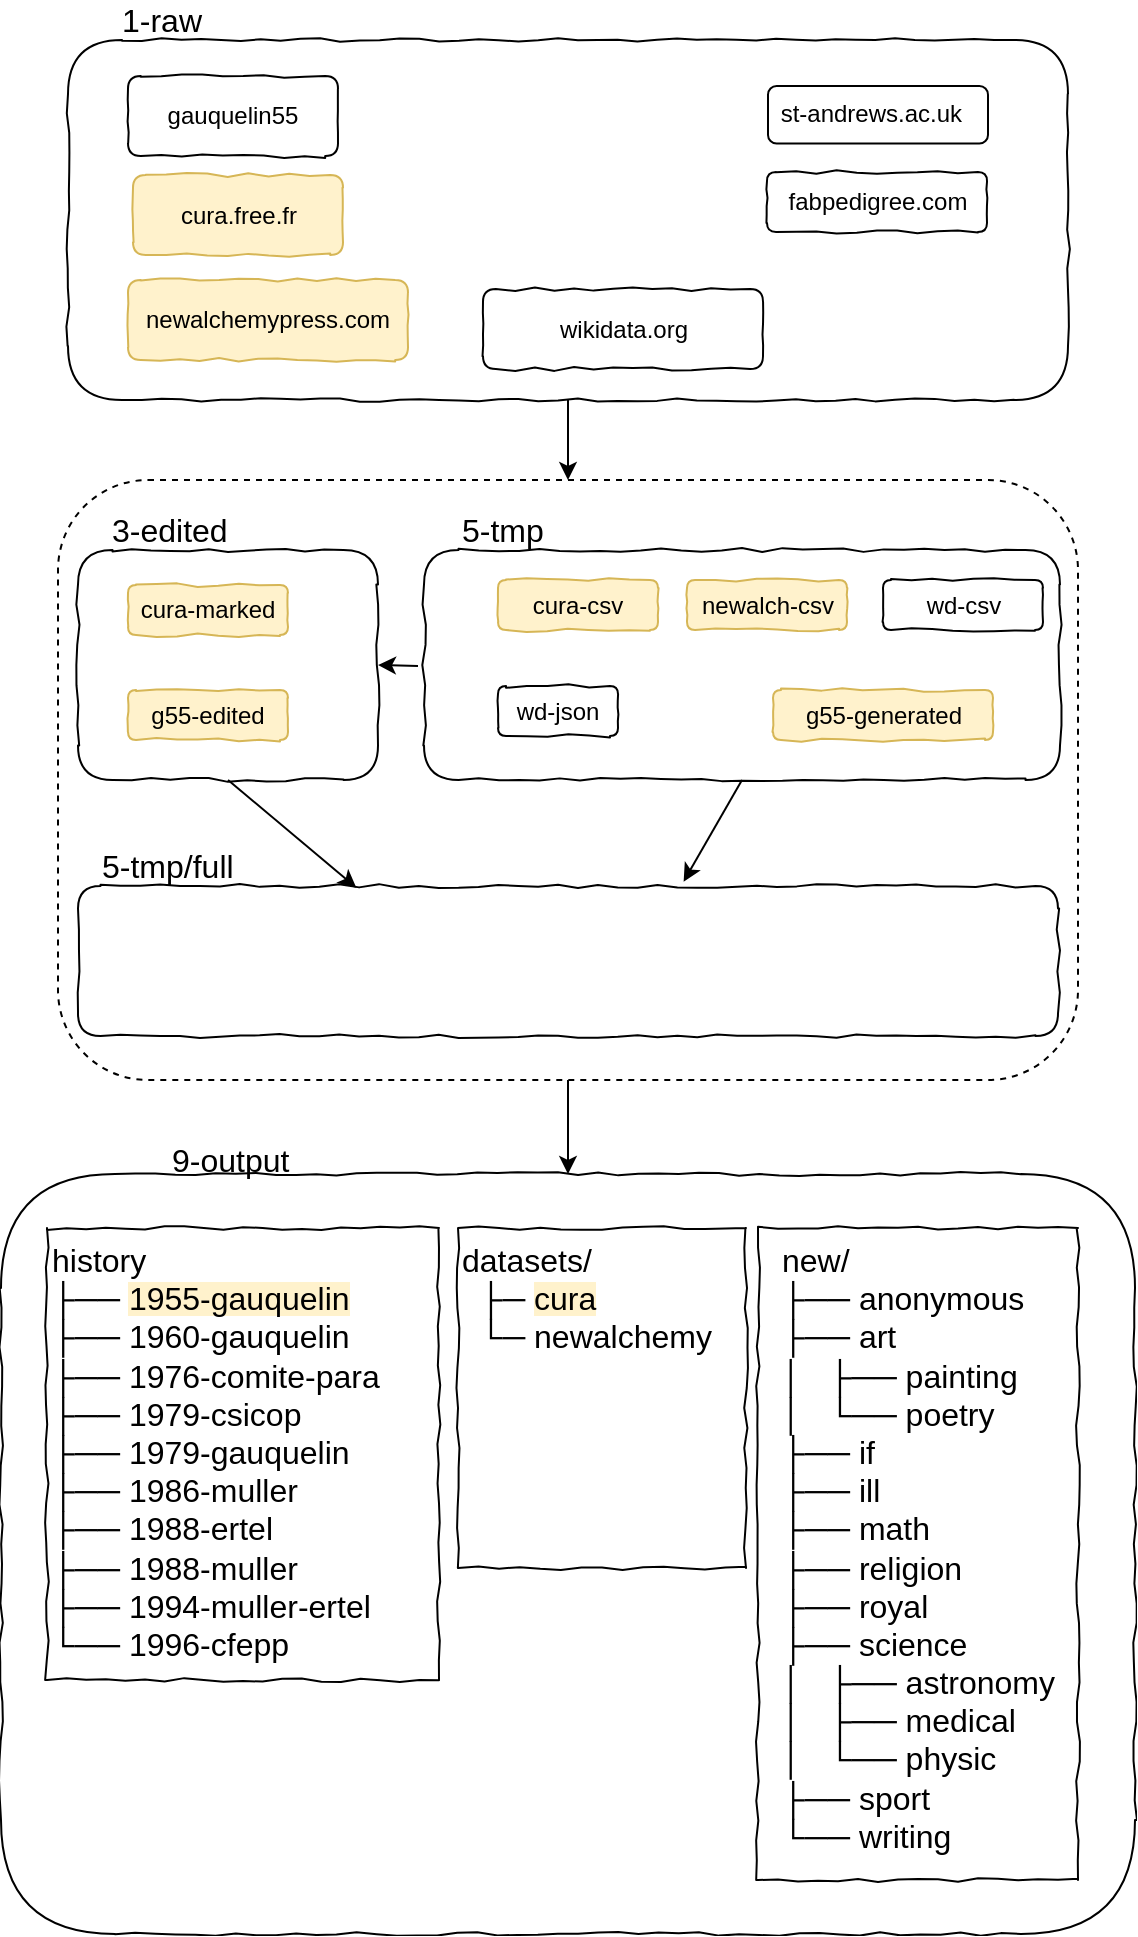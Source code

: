 <mxfile version="10.8.1" type="device"><diagram id="lVHVbObrDxoEA6pfNh2A" name="Page-1"><mxGraphModel dx="951" dy="586" grid="1" gridSize="10" guides="1" tooltips="1" connect="1" arrows="1" fold="1" page="1" pageScale="1" pageWidth="827" pageHeight="1169" math="0" shadow="0"><root><mxCell id="0"/><mxCell id="1" parent="0"/><mxCell id="YaWoe1dTCkqgaSwmXFqw-2" value="" style="rounded=1;whiteSpace=wrap;html=1;dashed=1;" vertex="1" parent="1"><mxGeometry x="30" y="710" width="510" height="300" as="geometry"/></mxCell><mxCell id="TXz5qaiFuFL3njpVCq24-42" value="" style="rounded=1;whiteSpace=wrap;html=1;shadow=0;comic=1;glass=0;" parent="1" vertex="1"><mxGeometry x="40" y="745" width="150" height="115" as="geometry"/></mxCell><mxCell id="TXz5qaiFuFL3njpVCq24-1" value="" style="rounded=1;whiteSpace=wrap;html=1;comic=1;" parent="1" vertex="1"><mxGeometry x="35" y="490" width="500" height="180" as="geometry"/></mxCell><mxCell id="TXz5qaiFuFL3njpVCq24-9" value="" style="group;comic=1;" parent="1" vertex="1" connectable="0"><mxGeometry x="385" y="513" width="110" height="48" as="geometry"/></mxCell><mxCell id="TXz5qaiFuFL3njpVCq24-10" value="&lt;span&gt;st-andrews.ac.uk&amp;nbsp;&amp;nbsp;&lt;/span&gt;" style="rounded=1;whiteSpace=wrap;html=1;" parent="TXz5qaiFuFL3njpVCq24-9" vertex="1"><mxGeometry width="110" height="28.8" as="geometry"/></mxCell><mxCell id="TXz5qaiFuFL3njpVCq24-18" value="" style="group" parent="1" vertex="1" connectable="0"><mxGeometry x="440" y="530" width="110" height="50" as="geometry"/></mxCell><mxCell id="TXz5qaiFuFL3njpVCq24-19" value="newalchemypress.com&lt;br&gt;" style="rounded=1;whiteSpace=wrap;html=1;arcSize=16;comic=1;fillColor=#fff2cc;strokeColor=#d6b656;" parent="1" vertex="1"><mxGeometry x="65" y="610" width="140" height="40" as="geometry"/></mxCell><mxCell id="TXz5qaiFuFL3njpVCq24-22" value="" style="group" parent="1" vertex="1" connectable="0"><mxGeometry x="384.5" y="556" width="110" height="30" as="geometry"/></mxCell><mxCell id="TXz5qaiFuFL3njpVCq24-23" value="&lt;span&gt;fabpedigree.com&lt;/span&gt;&lt;br&gt;" style="rounded=1;whiteSpace=wrap;html=1;comic=1;" parent="TXz5qaiFuFL3njpVCq24-22" vertex="1"><mxGeometry width="110" height="30" as="geometry"/></mxCell><mxCell id="TXz5qaiFuFL3njpVCq24-59" style="edgeStyle=orthogonalEdgeStyle;rounded=0;orthogonalLoop=1;jettySize=auto;html=1;exitX=0.5;exitY=1;exitDx=0;exitDy=0;fontSize=16;" parent="TXz5qaiFuFL3njpVCq24-22" source="TXz5qaiFuFL3njpVCq24-23" target="TXz5qaiFuFL3njpVCq24-23" edge="1"><mxGeometry relative="1" as="geometry"><Array as="points"><mxPoint x="77" y="30"/></Array></mxGeometry></mxCell><mxCell id="TXz5qaiFuFL3njpVCq24-26" value="1-raw" style="text;html=1;strokeColor=none;fillColor=none;align=left;verticalAlign=middle;whiteSpace=wrap;rounded=0;labelBackgroundColor=none;fontSize=16;" parent="1" vertex="1"><mxGeometry x="60" y="470" width="50" height="20" as="geometry"/></mxCell><mxCell id="TXz5qaiFuFL3njpVCq24-27" value="" style="rounded=1;whiteSpace=wrap;html=1;comic=1;" parent="1" vertex="1"><mxGeometry x="213" y="745" width="318" height="115" as="geometry"/></mxCell><mxCell id="TXz5qaiFuFL3njpVCq24-33" value="" style="group" parent="1" vertex="1" connectable="0"><mxGeometry x="440" y="785" width="110" height="50" as="geometry"/></mxCell><mxCell id="TXz5qaiFuFL3njpVCq24-34" value="cura-marked&lt;br&gt;" style="rounded=1;whiteSpace=wrap;html=1;arcSize=16;comic=1;fillColor=#fff2cc;strokeColor=#d6b656;" parent="1" vertex="1"><mxGeometry x="65" y="762.5" width="80" height="25" as="geometry"/></mxCell><mxCell id="TXz5qaiFuFL3njpVCq24-41" value="3-edited" style="text;html=1;strokeColor=none;fillColor=none;align=left;verticalAlign=middle;whiteSpace=wrap;rounded=0;labelBackgroundColor=none;fontSize=16;" parent="1" vertex="1"><mxGeometry x="55" y="725" width="100" height="20" as="geometry"/></mxCell><mxCell id="TXz5qaiFuFL3njpVCq24-43" value="5-tmp" style="text;html=1;strokeColor=none;fillColor=none;align=left;verticalAlign=middle;whiteSpace=wrap;rounded=0;labelBackgroundColor=none;fontSize=16;" parent="1" vertex="1"><mxGeometry x="230" y="725" width="100" height="20" as="geometry"/></mxCell><mxCell id="TXz5qaiFuFL3njpVCq24-45" value="g55-edited&lt;br&gt;" style="rounded=1;whiteSpace=wrap;html=1;arcSize=16;comic=1;fillColor=#fff2cc;strokeColor=#d6b656;" parent="1" vertex="1"><mxGeometry x="65" y="815" width="80" height="25" as="geometry"/></mxCell><mxCell id="TXz5qaiFuFL3njpVCq24-46" value="cura-csv&lt;br&gt;" style="rounded=1;whiteSpace=wrap;html=1;arcSize=16;comic=1;fillColor=#fff2cc;strokeColor=#d6b656;" parent="1" vertex="1"><mxGeometry x="250" y="760" width="80" height="25" as="geometry"/></mxCell><mxCell id="TXz5qaiFuFL3njpVCq24-47" value="wd-json&lt;br&gt;" style="rounded=1;whiteSpace=wrap;html=1;arcSize=16;comic=1;" parent="1" vertex="1"><mxGeometry x="250" y="813" width="60" height="25" as="geometry"/></mxCell><mxCell id="TXz5qaiFuFL3njpVCq24-48" value="wd-csv&lt;br&gt;" style="rounded=1;whiteSpace=wrap;html=1;arcSize=16;comic=1;" parent="1" vertex="1"><mxGeometry x="442.5" y="760" width="80" height="25" as="geometry"/></mxCell><mxCell id="TXz5qaiFuFL3njpVCq24-49" value="newalch-csv&lt;br&gt;" style="rounded=1;whiteSpace=wrap;html=1;arcSize=16;comic=1;fillColor=#fff2cc;strokeColor=#d6b656;" parent="1" vertex="1"><mxGeometry x="344.5" y="760" width="80" height="25" as="geometry"/></mxCell><mxCell id="TXz5qaiFuFL3njpVCq24-50" value="" style="rounded=1;whiteSpace=wrap;html=1;comic=1;" parent="1" vertex="1"><mxGeometry x="40" y="913" width="490" height="75" as="geometry"/></mxCell><mxCell id="TXz5qaiFuFL3njpVCq24-51" value="5-tmp/full" style="text;html=1;strokeColor=none;fillColor=none;align=left;verticalAlign=middle;whiteSpace=wrap;rounded=0;labelBackgroundColor=none;fontSize=16;" parent="1" vertex="1"><mxGeometry x="50" y="892.5" width="100" height="20" as="geometry"/></mxCell><mxCell id="TXz5qaiFuFL3njpVCq24-52" value="" style="rounded=1;whiteSpace=wrap;html=1;flipH=1;comic=1;" parent="1" vertex="1"><mxGeometry x="1.5" y="1057" width="567" height="380" as="geometry"/></mxCell><mxCell id="TXz5qaiFuFL3njpVCq24-53" value="9-output" style="text;html=1;strokeColor=none;fillColor=none;align=left;verticalAlign=middle;whiteSpace=wrap;rounded=0;labelBackgroundColor=none;fontSize=16;" parent="1" vertex="1"><mxGeometry x="85" y="1040" width="75" height="20" as="geometry"/></mxCell><mxCell id="TXz5qaiFuFL3njpVCq24-54" style="edgeStyle=orthogonalEdgeStyle;rounded=0;orthogonalLoop=1;jettySize=auto;html=1;exitX=0.5;exitY=1;exitDx=0;exitDy=0;fontSize=16;" parent="1" source="TXz5qaiFuFL3njpVCq24-26" target="TXz5qaiFuFL3njpVCq24-26" edge="1"><mxGeometry relative="1" as="geometry"/></mxCell><mxCell id="TXz5qaiFuFL3njpVCq24-55" value="history&lt;br&gt;&lt;div&gt;├── &lt;span style=&quot;background-color: rgb(255 , 242 , 204)&quot;&gt;1955-gauquelin&lt;/span&gt;&lt;/div&gt;&lt;div&gt;&lt;span&gt;├── 1960-gauquelin&lt;/span&gt;&lt;br&gt;&lt;/div&gt;&lt;div&gt;├── 1976-comite-para&lt;/div&gt;&lt;div&gt;├── 1979-csicop&lt;/div&gt;&lt;div&gt;├── 1979-gauquelin&lt;/div&gt;&lt;div&gt;├── 1986-muller&lt;/div&gt;&lt;div&gt;├── 1988-ertel&lt;/div&gt;&lt;div&gt;├── 1988-muller&lt;/div&gt;&lt;div&gt;├── 1994-muller-ertel&lt;/div&gt;&lt;div&gt;└── 1996-cfepp&lt;/div&gt;&lt;div&gt;&lt;br&gt;&lt;/div&gt;" style="text;html=1;align=left;verticalAlign=top;whiteSpace=wrap;rounded=0;labelBackgroundColor=none;fontSize=16;shadow=0;comic=1;strokeColor=#000000;" parent="1" vertex="1"><mxGeometry x="24.5" y="1084" width="196" height="226" as="geometry"/></mxCell><mxCell id="TXz5qaiFuFL3njpVCq24-56" value="&lt;div&gt;datasets/&lt;/div&gt;&lt;div&gt;&amp;nbsp; ├─ &lt;span style=&quot;background-color: rgb(255 , 242 , 204)&quot;&gt;cura&lt;/span&gt;&lt;/div&gt;&lt;div&gt;&lt;span&gt;&amp;nbsp; └&lt;/span&gt;&lt;span&gt;─ newalchemy&lt;/span&gt;&lt;br&gt;&lt;/div&gt;&lt;div&gt;&lt;br&gt;&lt;/div&gt;" style="text;html=1;strokeColor=#000000;fillColor=none;align=left;verticalAlign=top;whiteSpace=wrap;rounded=0;labelBackgroundColor=none;fontSize=16;comic=1;" parent="1" vertex="1"><mxGeometry x="230" y="1084" width="144" height="170" as="geometry"/></mxCell><mxCell id="TXz5qaiFuFL3njpVCq24-57" value="&lt;div&gt;new/&lt;/div&gt;&lt;div&gt;├── anonymous&lt;/div&gt;&lt;div&gt;├── art&lt;/div&gt;&lt;div&gt;│&amp;nbsp; &amp;nbsp;├── painting&lt;/div&gt;&lt;div&gt;│&amp;nbsp; &amp;nbsp;└── poetry&lt;/div&gt;&lt;div&gt;├── if&lt;/div&gt;&lt;div&gt;├── ill&lt;/div&gt;&lt;div&gt;├── math&lt;/div&gt;&lt;div&gt;├── religion&lt;/div&gt;&lt;div&gt;├── royal&lt;/div&gt;&lt;div&gt;├── science&lt;/div&gt;&lt;div&gt;│&amp;nbsp; &amp;nbsp;├── astronomy&lt;/div&gt;&lt;div&gt;│&amp;nbsp; &amp;nbsp;├── medical&lt;/div&gt;&lt;div&gt;│&amp;nbsp; &amp;nbsp;└── physic&lt;/div&gt;&lt;div&gt;├── sport&lt;/div&gt;&lt;div&gt;└── writing&lt;/div&gt;" style="text;html=1;strokeColor=#000000;fillColor=none;align=left;verticalAlign=top;whiteSpace=wrap;rounded=0;labelBackgroundColor=none;fontSize=16;comic=1;spacingLeft=10;" parent="1" vertex="1"><mxGeometry x="380" y="1084" width="160" height="326" as="geometry"/></mxCell><mxCell id="TXz5qaiFuFL3njpVCq24-60" value="cura.free.fr&lt;br&gt;" style="rounded=1;whiteSpace=wrap;html=1;arcSize=16;comic=1;fillColor=#fff2cc;strokeColor=#d6b656;" parent="1" vertex="1"><mxGeometry x="67.5" y="557.5" width="105" height="40" as="geometry"/></mxCell><mxCell id="TXz5qaiFuFL3njpVCq24-61" value="&lt;span&gt;wikidata.org&lt;/span&gt;&lt;br&gt;" style="rounded=1;whiteSpace=wrap;html=1;arcSize=16;comic=1;" parent="1" vertex="1"><mxGeometry x="242.5" y="614.5" width="140" height="40" as="geometry"/></mxCell><mxCell id="TXz5qaiFuFL3njpVCq24-62" value="gauquelin55&lt;br&gt;" style="rounded=1;whiteSpace=wrap;html=1;arcSize=16;comic=1;" parent="1" vertex="1"><mxGeometry x="65" y="508" width="105" height="40" as="geometry"/></mxCell><mxCell id="YaWoe1dTCkqgaSwmXFqw-1" value="g55-generated&lt;br&gt;" style="rounded=1;whiteSpace=wrap;html=1;arcSize=16;comic=1;fillColor=#fff2cc;strokeColor=#d6b656;" vertex="1" parent="1"><mxGeometry x="387.5" y="815" width="110" height="25" as="geometry"/></mxCell><mxCell id="YaWoe1dTCkqgaSwmXFqw-3" value="" style="endArrow=classic;html=1;exitX=0.5;exitY=1;exitDx=0;exitDy=0;entryX=0.5;entryY=0;entryDx=0;entryDy=0;" edge="1" parent="1" source="TXz5qaiFuFL3njpVCq24-1" target="YaWoe1dTCkqgaSwmXFqw-2"><mxGeometry width="50" height="50" relative="1" as="geometry"><mxPoint x="690" y="640" as="sourcePoint"/><mxPoint x="690" y="690" as="targetPoint"/></mxGeometry></mxCell><mxCell id="YaWoe1dTCkqgaSwmXFqw-4" value="" style="endArrow=classic;html=1;entryX=1;entryY=0.5;entryDx=0;entryDy=0;" edge="1" parent="1" target="TXz5qaiFuFL3njpVCq24-42"><mxGeometry width="50" height="50" relative="1" as="geometry"><mxPoint x="210" y="803" as="sourcePoint"/><mxPoint x="720" y="780" as="targetPoint"/></mxGeometry></mxCell><mxCell id="YaWoe1dTCkqgaSwmXFqw-5" value="" style="endArrow=classic;html=1;exitX=0.5;exitY=1;exitDx=0;exitDy=0;entryX=0.284;entryY=0.011;entryDx=0;entryDy=0;entryPerimeter=0;" edge="1" parent="1" source="TXz5qaiFuFL3njpVCq24-42" target="TXz5qaiFuFL3njpVCq24-50"><mxGeometry width="50" height="50" relative="1" as="geometry"><mxPoint x="680" y="835" as="sourcePoint"/><mxPoint x="700" y="965" as="targetPoint"/></mxGeometry></mxCell><mxCell id="YaWoe1dTCkqgaSwmXFqw-6" value="" style="endArrow=classic;html=1;exitX=0.5;exitY=1;exitDx=0;exitDy=0;entryX=0.618;entryY=-0.029;entryDx=0;entryDy=0;entryPerimeter=0;" edge="1" parent="1" source="TXz5qaiFuFL3njpVCq24-27" target="TXz5qaiFuFL3njpVCq24-50"><mxGeometry width="50" height="50" relative="1" as="geometry"><mxPoint x="670" y="910.5" as="sourcePoint"/><mxPoint x="650" y="990.5" as="targetPoint"/></mxGeometry></mxCell><mxCell id="YaWoe1dTCkqgaSwmXFqw-7" value="" style="endArrow=classic;html=1;exitX=0.5;exitY=1;exitDx=0;exitDy=0;entryX=0.5;entryY=0;entryDx=0;entryDy=0;" edge="1" parent="1" source="YaWoe1dTCkqgaSwmXFqw-2" target="TXz5qaiFuFL3njpVCq24-52"><mxGeometry width="50" height="50" relative="1" as="geometry"><mxPoint x="690" y="1117" as="sourcePoint"/><mxPoint x="680" y="1197" as="targetPoint"/></mxGeometry></mxCell></root></mxGraphModel></diagram></mxfile>